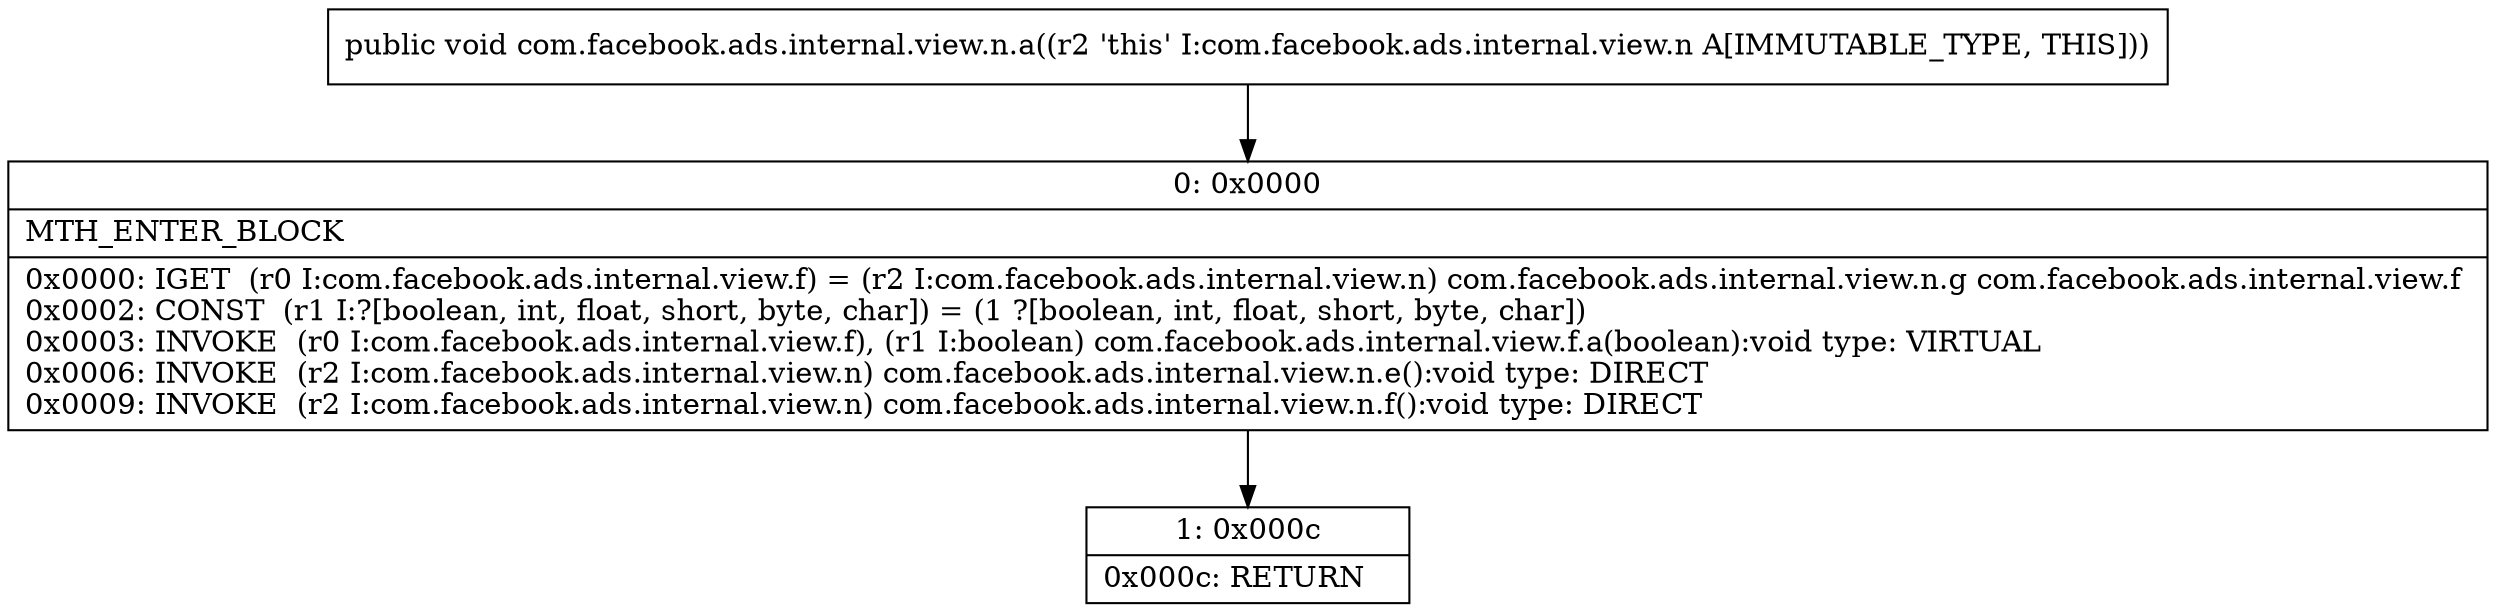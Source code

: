 digraph "CFG forcom.facebook.ads.internal.view.n.a()V" {
Node_0 [shape=record,label="{0\:\ 0x0000|MTH_ENTER_BLOCK\l|0x0000: IGET  (r0 I:com.facebook.ads.internal.view.f) = (r2 I:com.facebook.ads.internal.view.n) com.facebook.ads.internal.view.n.g com.facebook.ads.internal.view.f \l0x0002: CONST  (r1 I:?[boolean, int, float, short, byte, char]) = (1 ?[boolean, int, float, short, byte, char]) \l0x0003: INVOKE  (r0 I:com.facebook.ads.internal.view.f), (r1 I:boolean) com.facebook.ads.internal.view.f.a(boolean):void type: VIRTUAL \l0x0006: INVOKE  (r2 I:com.facebook.ads.internal.view.n) com.facebook.ads.internal.view.n.e():void type: DIRECT \l0x0009: INVOKE  (r2 I:com.facebook.ads.internal.view.n) com.facebook.ads.internal.view.n.f():void type: DIRECT \l}"];
Node_1 [shape=record,label="{1\:\ 0x000c|0x000c: RETURN   \l}"];
MethodNode[shape=record,label="{public void com.facebook.ads.internal.view.n.a((r2 'this' I:com.facebook.ads.internal.view.n A[IMMUTABLE_TYPE, THIS])) }"];
MethodNode -> Node_0;
Node_0 -> Node_1;
}

